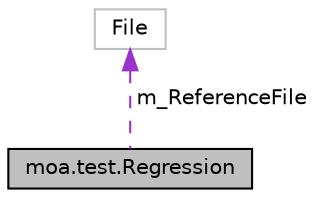 digraph "moa.test.Regression"
{
 // LATEX_PDF_SIZE
  edge [fontname="Helvetica",fontsize="10",labelfontname="Helvetica",labelfontsize="10"];
  node [fontname="Helvetica",fontsize="10",shape=record];
  Node1 [label="moa.test.Regression",height=0.2,width=0.4,color="black", fillcolor="grey75", style="filled", fontcolor="black",tooltip=" "];
  Node2 -> Node1 [dir="back",color="darkorchid3",fontsize="10",style="dashed",label=" m_ReferenceFile" ,fontname="Helvetica"];
  Node2 [label="File",height=0.2,width=0.4,color="grey75", fillcolor="white", style="filled",tooltip=" "];
}
